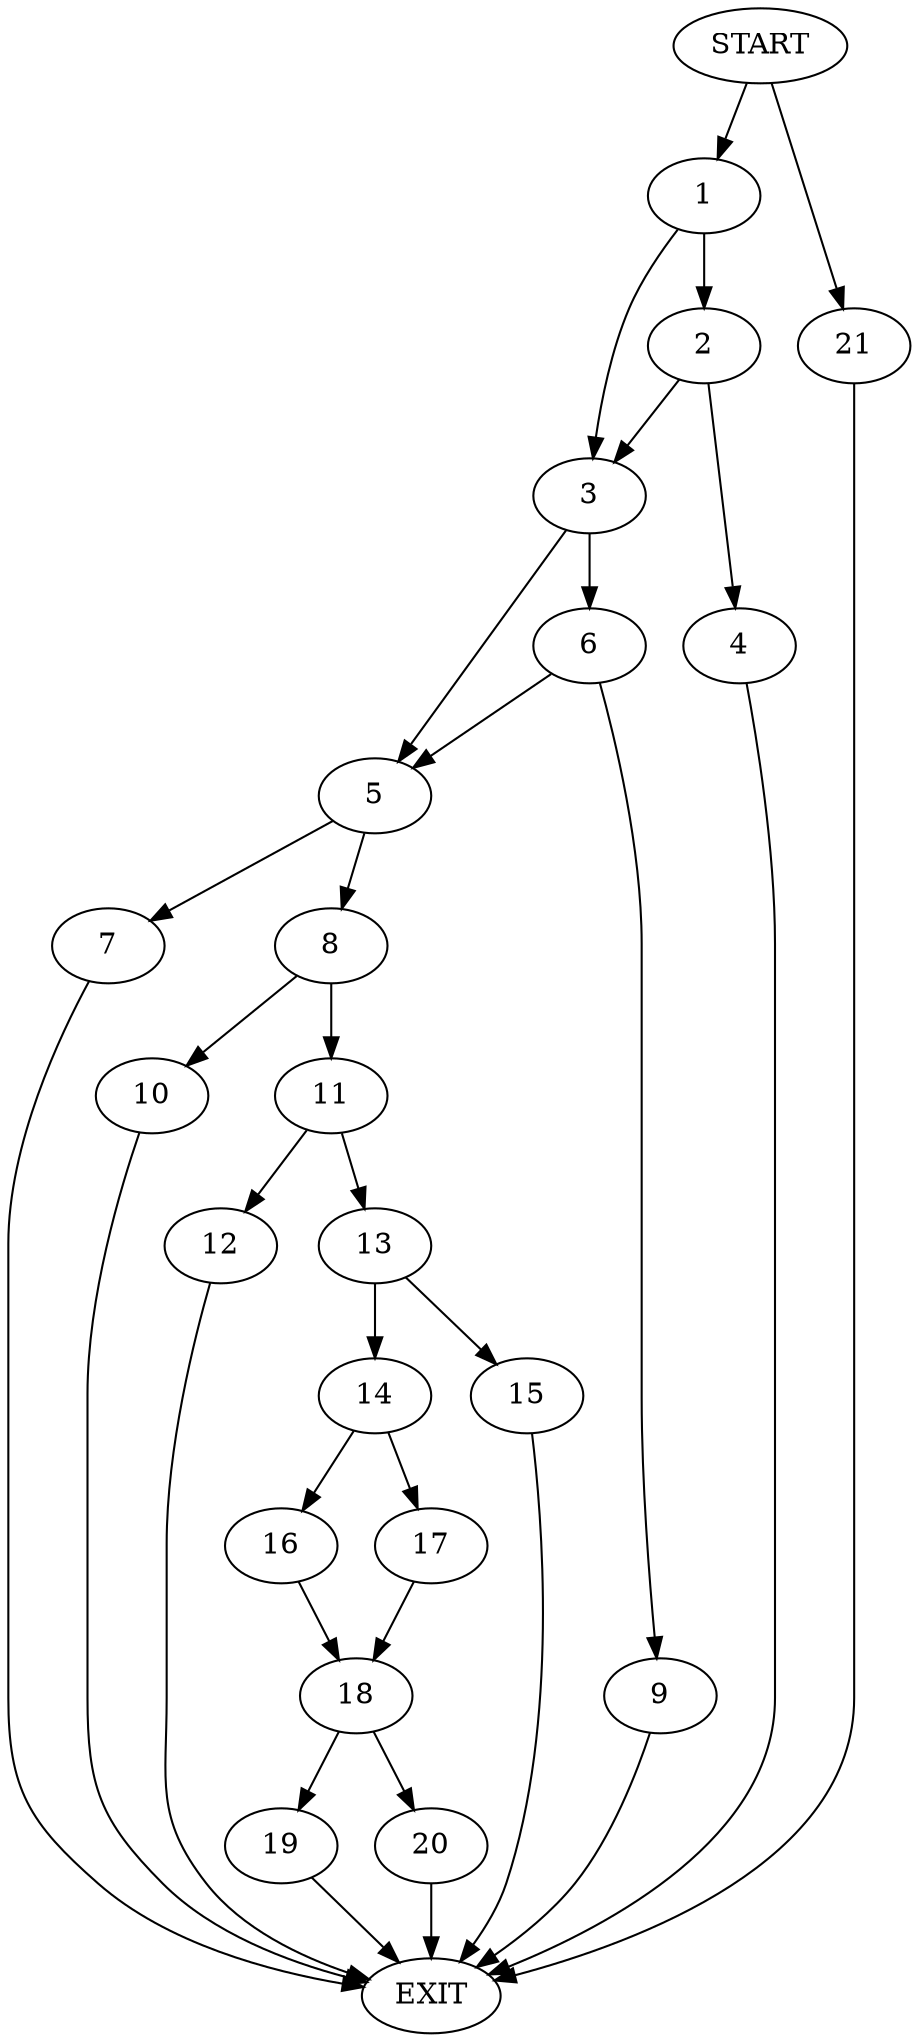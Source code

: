 digraph {
0 [label="START"]
22 [label="EXIT"]
0 -> 1
1 -> 2
1 -> 3
2 -> 4
2 -> 3
3 -> 5
3 -> 6
4 -> 22
5 -> 7
5 -> 8
6 -> 5
6 -> 9
9 -> 22
8 -> 10
8 -> 11
7 -> 22
10 -> 22
11 -> 12
11 -> 13
12 -> 22
13 -> 14
13 -> 15
15 -> 22
14 -> 16
14 -> 17
16 -> 18
17 -> 18
18 -> 19
18 -> 20
19 -> 22
20 -> 22
0 -> 21
21 -> 22
}

